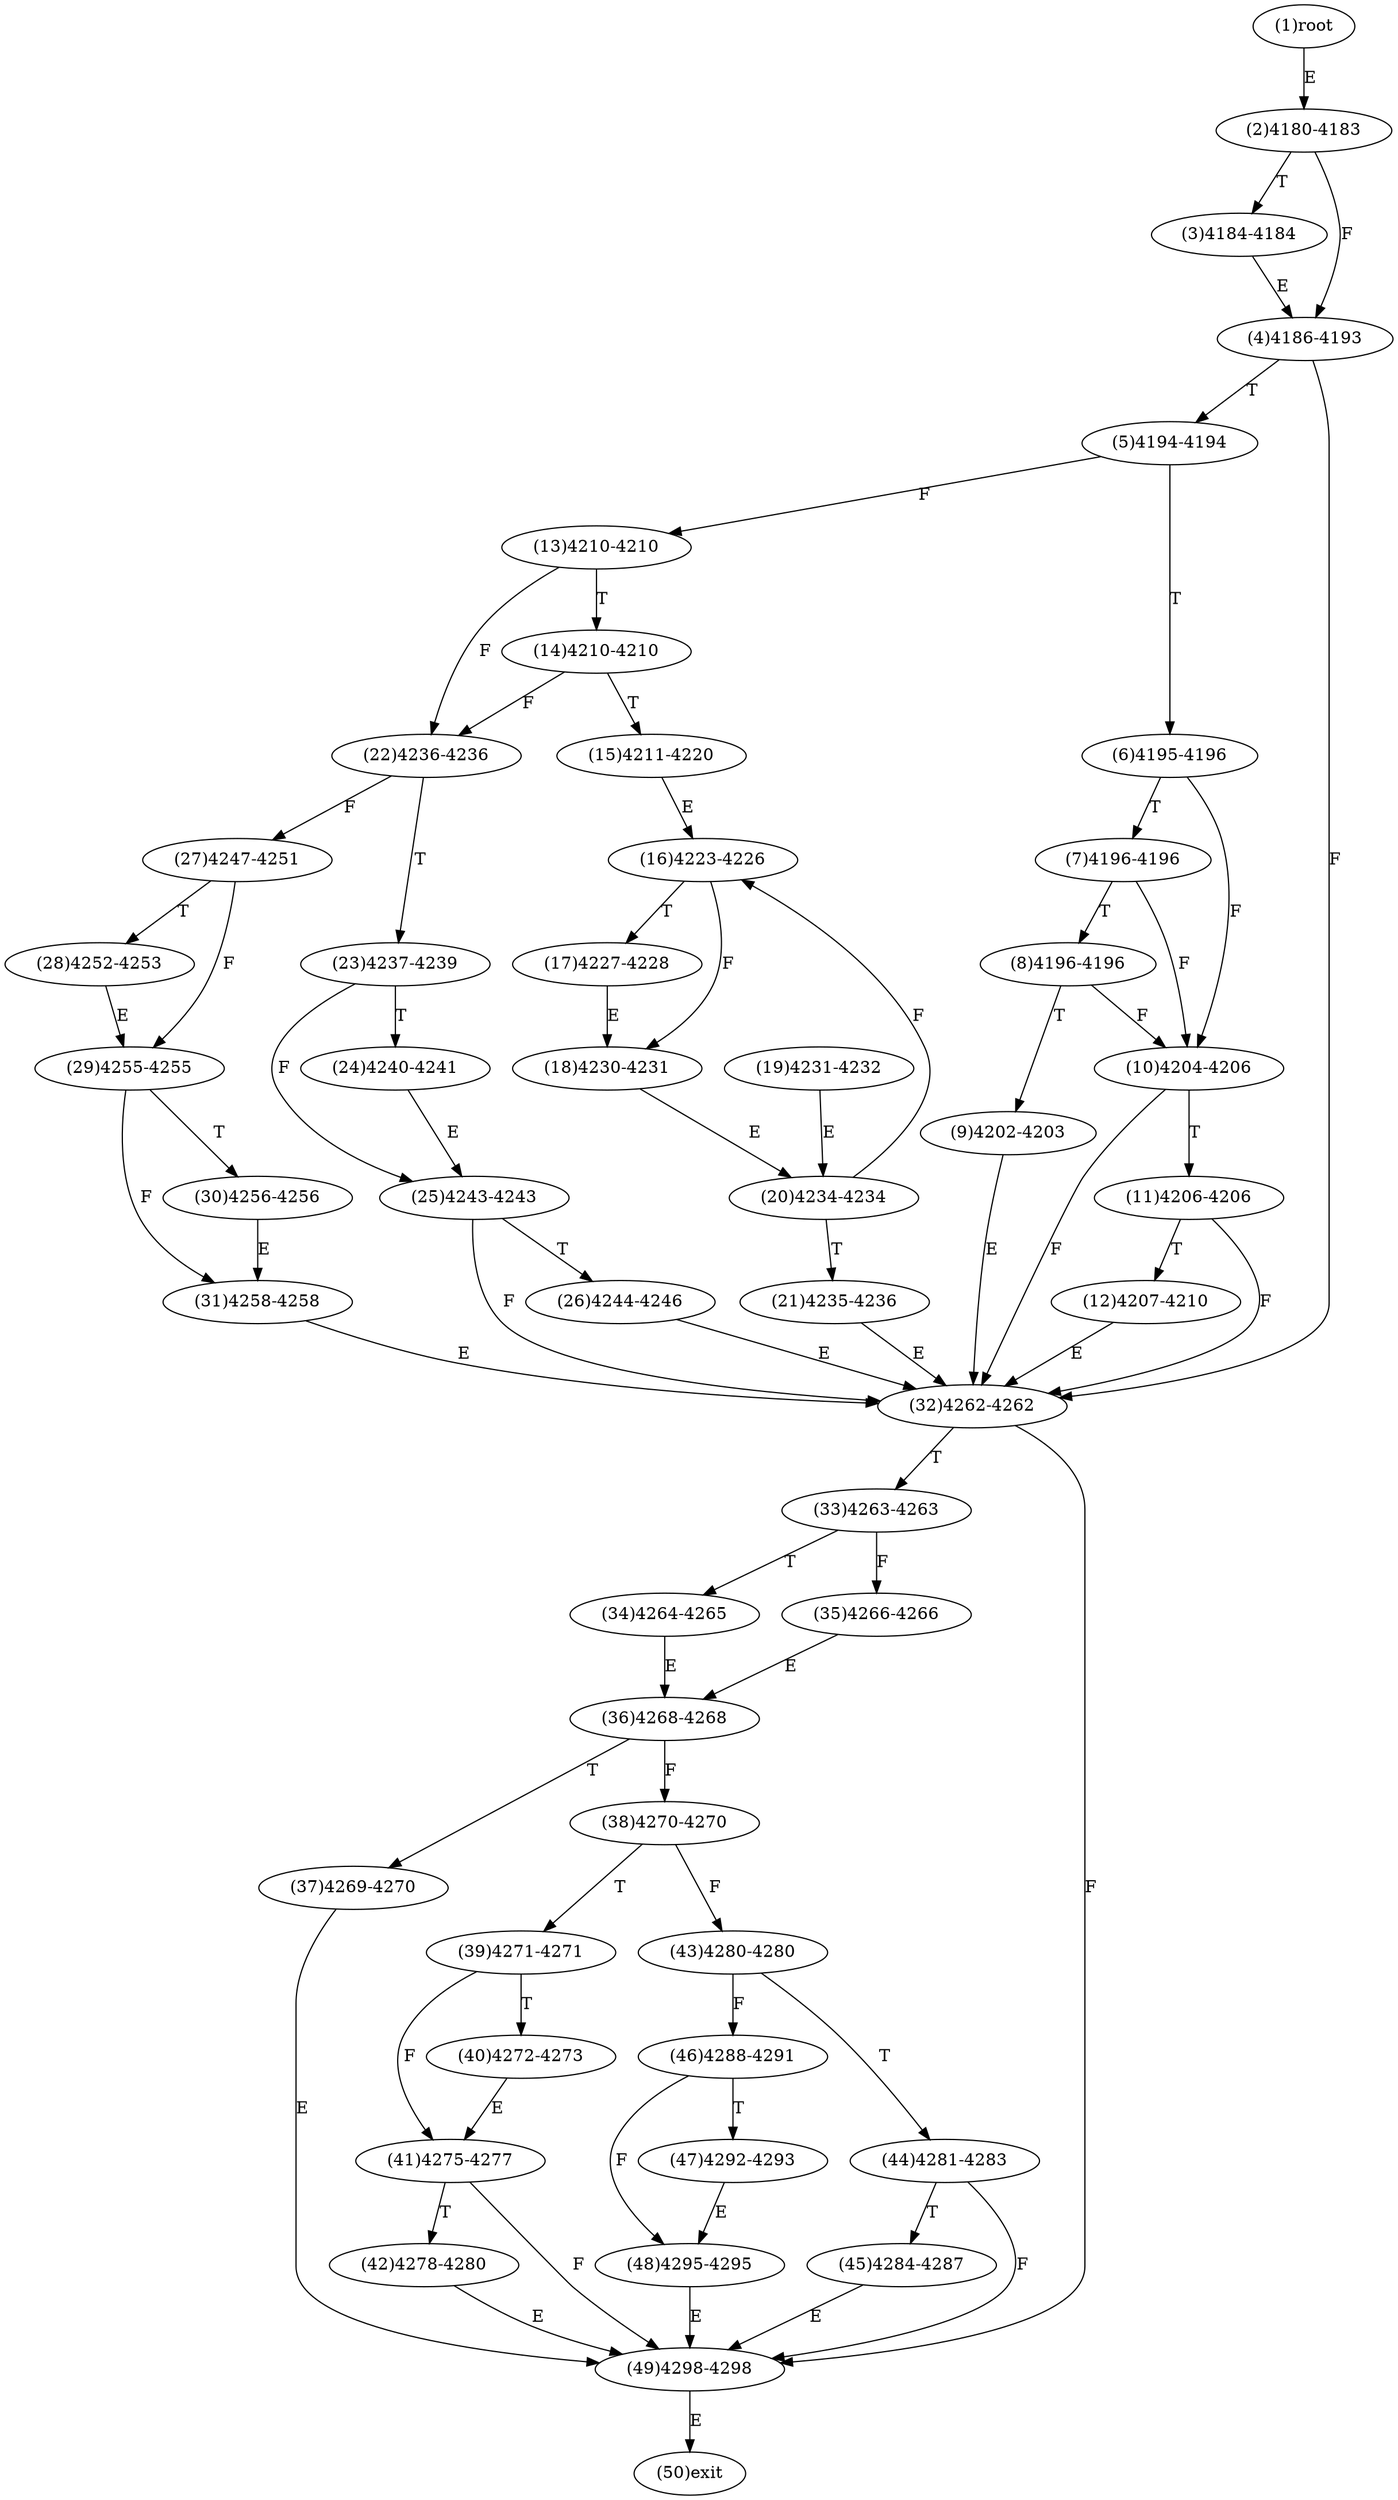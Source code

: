 digraph "" { 
1[ label="(1)root"];
2[ label="(2)4180-4183"];
3[ label="(3)4184-4184"];
4[ label="(4)4186-4193"];
5[ label="(5)4194-4194"];
6[ label="(6)4195-4196"];
7[ label="(7)4196-4196"];
8[ label="(8)4196-4196"];
9[ label="(9)4202-4203"];
10[ label="(10)4204-4206"];
11[ label="(11)4206-4206"];
12[ label="(12)4207-4210"];
13[ label="(13)4210-4210"];
14[ label="(14)4210-4210"];
15[ label="(15)4211-4220"];
17[ label="(17)4227-4228"];
16[ label="(16)4223-4226"];
19[ label="(19)4231-4232"];
18[ label="(18)4230-4231"];
21[ label="(21)4235-4236"];
20[ label="(20)4234-4234"];
23[ label="(23)4237-4239"];
22[ label="(22)4236-4236"];
25[ label="(25)4243-4243"];
24[ label="(24)4240-4241"];
27[ label="(27)4247-4251"];
26[ label="(26)4244-4246"];
29[ label="(29)4255-4255"];
28[ label="(28)4252-4253"];
31[ label="(31)4258-4258"];
30[ label="(30)4256-4256"];
34[ label="(34)4264-4265"];
35[ label="(35)4266-4266"];
32[ label="(32)4262-4262"];
33[ label="(33)4263-4263"];
38[ label="(38)4270-4270"];
39[ label="(39)4271-4271"];
36[ label="(36)4268-4268"];
37[ label="(37)4269-4270"];
42[ label="(42)4278-4280"];
43[ label="(43)4280-4280"];
40[ label="(40)4272-4273"];
41[ label="(41)4275-4277"];
46[ label="(46)4288-4291"];
47[ label="(47)4292-4293"];
44[ label="(44)4281-4283"];
45[ label="(45)4284-4287"];
50[ label="(50)exit"];
49[ label="(49)4298-4298"];
48[ label="(48)4295-4295"];
1->2[ label="E"];
2->4[ label="F"];
2->3[ label="T"];
3->4[ label="E"];
4->32[ label="F"];
4->5[ label="T"];
5->13[ label="F"];
5->6[ label="T"];
6->10[ label="F"];
6->7[ label="T"];
7->10[ label="F"];
7->8[ label="T"];
8->10[ label="F"];
8->9[ label="T"];
9->32[ label="E"];
10->32[ label="F"];
10->11[ label="T"];
11->32[ label="F"];
11->12[ label="T"];
12->32[ label="E"];
13->22[ label="F"];
13->14[ label="T"];
14->22[ label="F"];
14->15[ label="T"];
15->16[ label="E"];
16->18[ label="F"];
16->17[ label="T"];
17->18[ label="E"];
18->20[ label="E"];
19->20[ label="E"];
20->16[ label="F"];
20->21[ label="T"];
21->32[ label="E"];
22->27[ label="F"];
22->23[ label="T"];
23->25[ label="F"];
23->24[ label="T"];
24->25[ label="E"];
25->32[ label="F"];
25->26[ label="T"];
26->32[ label="E"];
27->29[ label="F"];
27->28[ label="T"];
28->29[ label="E"];
29->31[ label="F"];
29->30[ label="T"];
30->31[ label="E"];
31->32[ label="E"];
32->49[ label="F"];
32->33[ label="T"];
33->35[ label="F"];
33->34[ label="T"];
34->36[ label="E"];
35->36[ label="E"];
36->38[ label="F"];
36->37[ label="T"];
37->49[ label="E"];
38->43[ label="F"];
38->39[ label="T"];
39->41[ label="F"];
39->40[ label="T"];
40->41[ label="E"];
41->49[ label="F"];
41->42[ label="T"];
42->49[ label="E"];
43->46[ label="F"];
43->44[ label="T"];
44->49[ label="F"];
44->45[ label="T"];
45->49[ label="E"];
46->48[ label="F"];
46->47[ label="T"];
47->48[ label="E"];
48->49[ label="E"];
49->50[ label="E"];
}